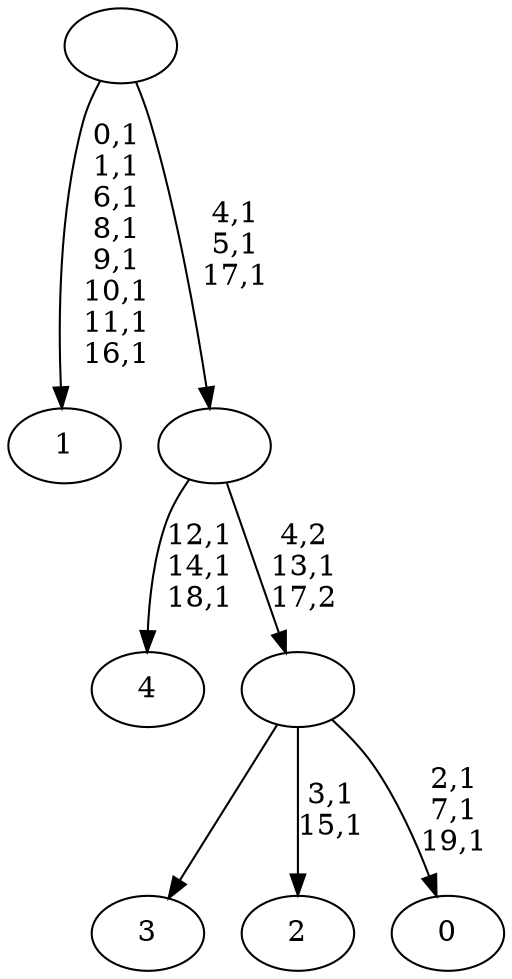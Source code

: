 digraph T {
	25 [label="4"]
	21 [label="3"]
	20 [label="2"]
	17 [label="1"]
	8 [label="0"]
	4 [label=""]
	3 [label=""]
	0 [label=""]
	4 -> 8 [label="2,1\n7,1\n19,1"]
	4 -> 20 [label="3,1\n15,1"]
	4 -> 21 [label=""]
	3 -> 25 [label="12,1\n14,1\n18,1"]
	3 -> 4 [label="4,2\n13,1\n17,2"]
	0 -> 3 [label="4,1\n5,1\n17,1"]
	0 -> 17 [label="0,1\n1,1\n6,1\n8,1\n9,1\n10,1\n11,1\n16,1"]
}
